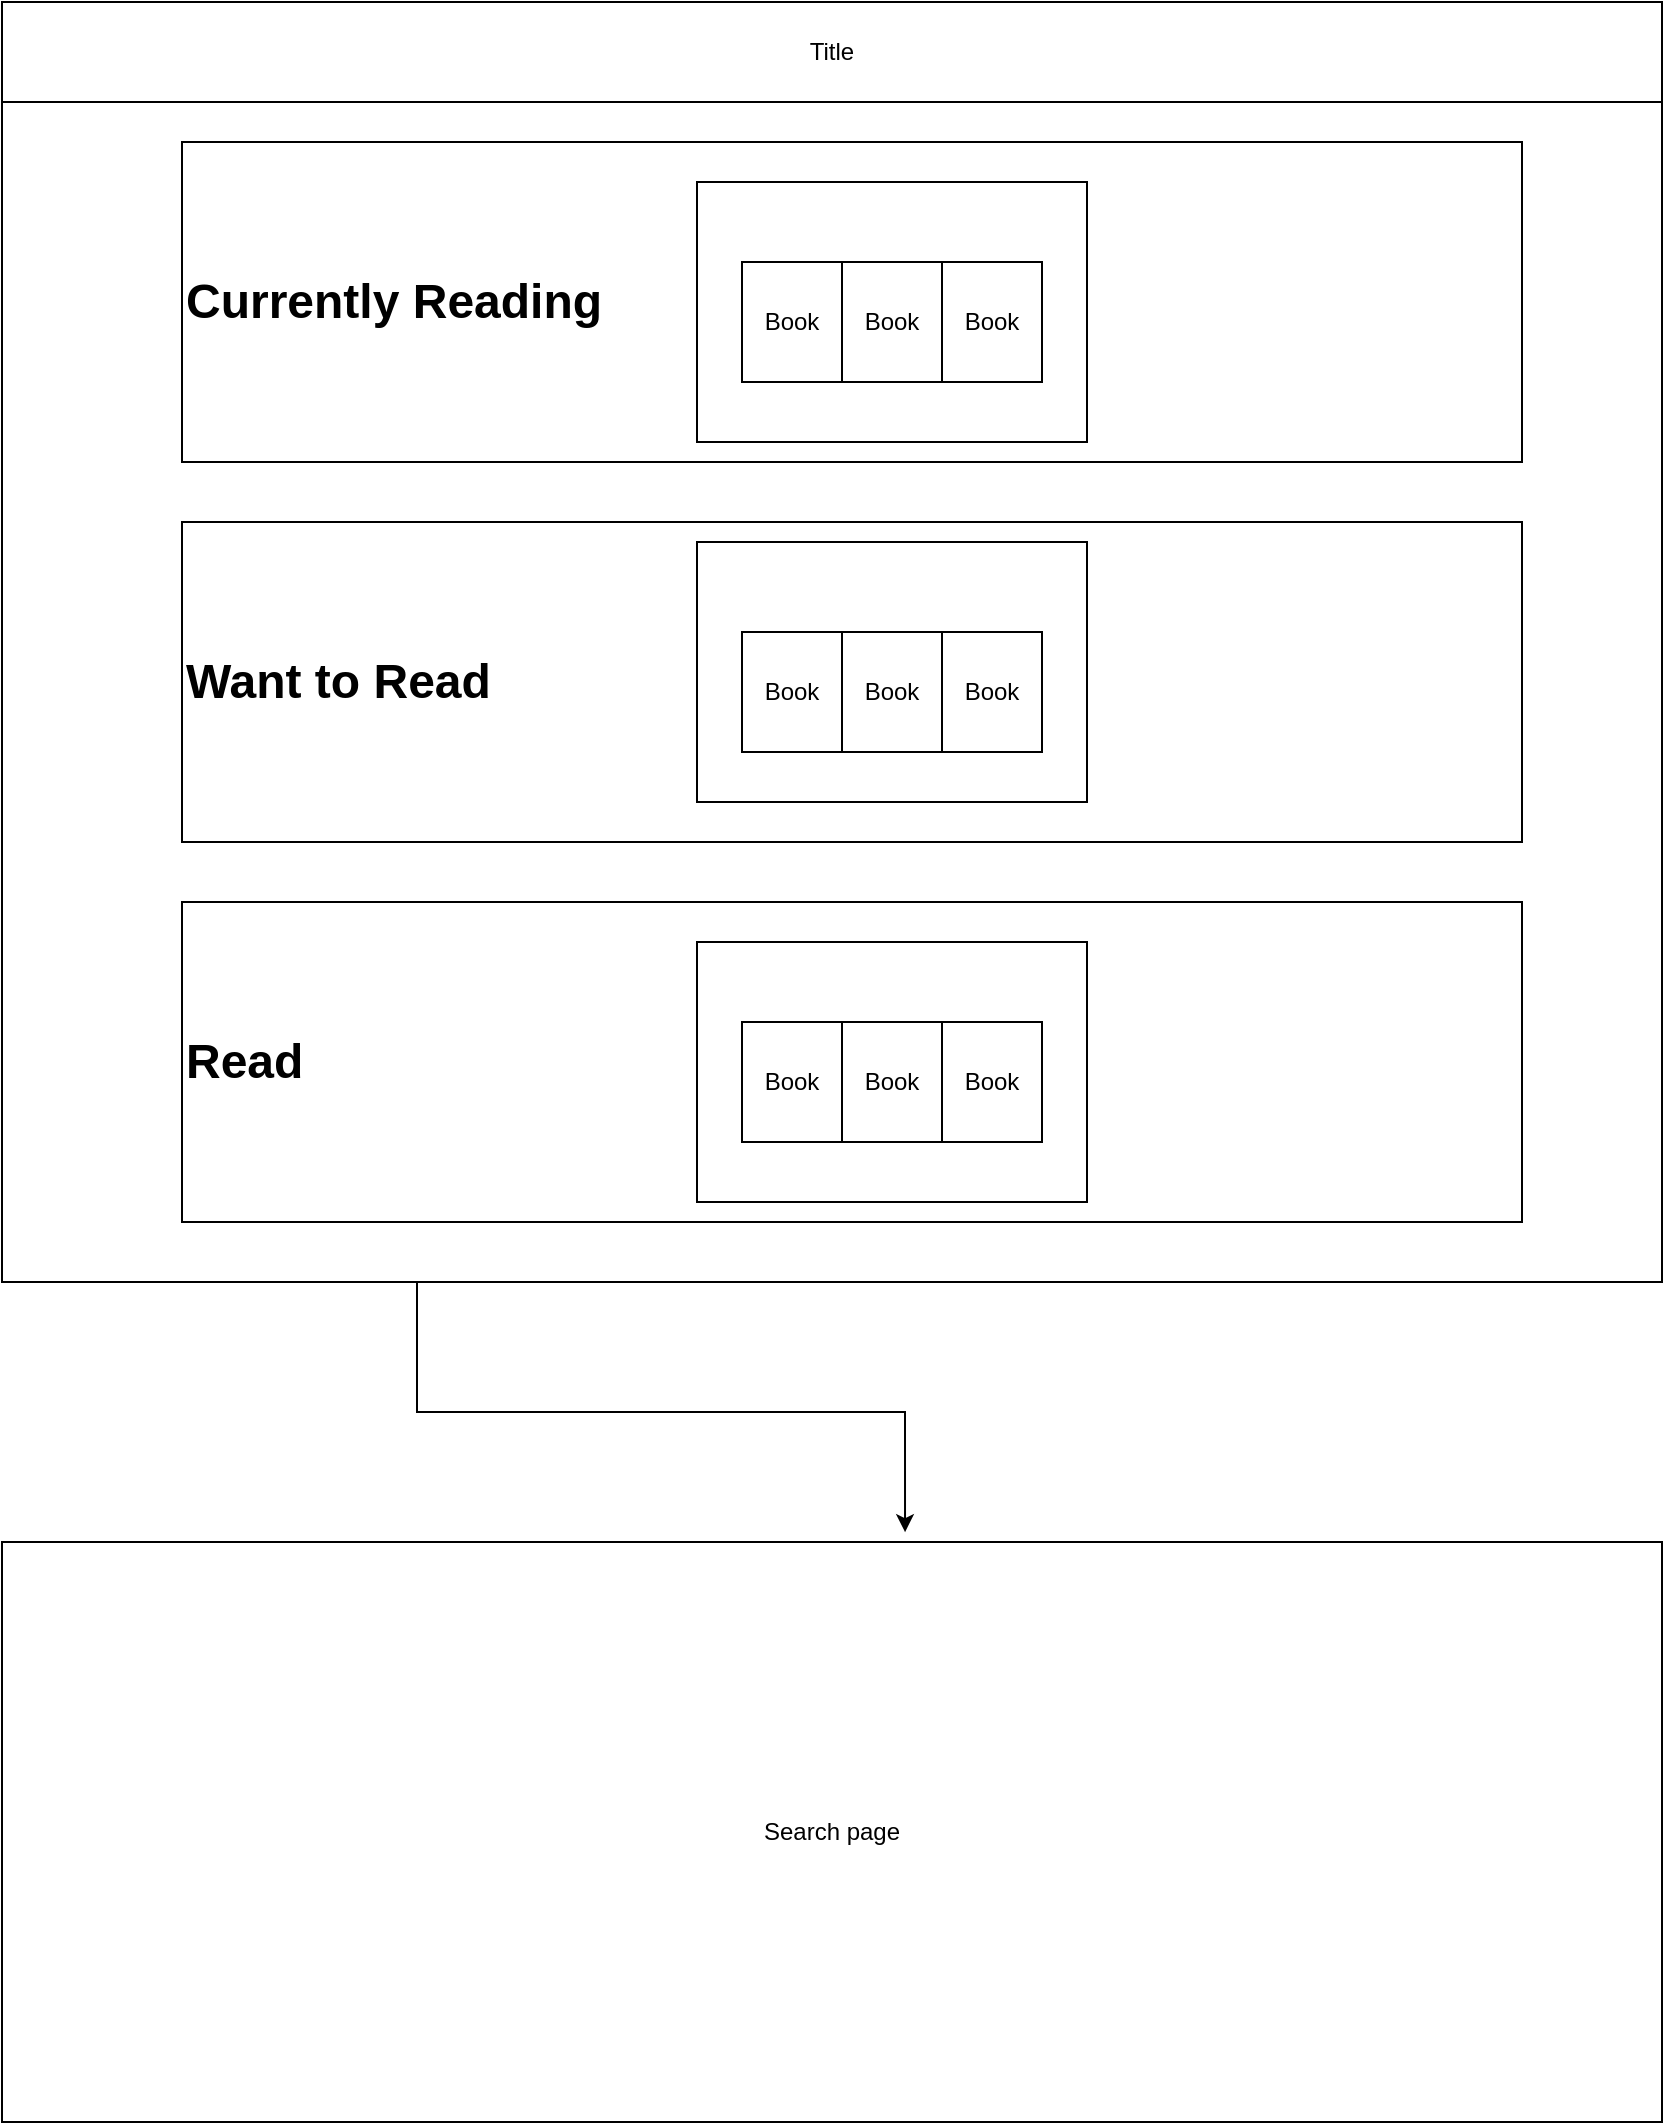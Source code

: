 <mxfile version="21.5.0" type="device">
  <diagram name="Page-1" id="S_2PA9SzlehRDYMQqpDL">
    <mxGraphModel dx="2074" dy="1116" grid="1" gridSize="10" guides="1" tooltips="1" connect="1" arrows="1" fold="1" page="1" pageScale="1" pageWidth="850" pageHeight="1100" math="0" shadow="0">
      <root>
        <mxCell id="0" />
        <mxCell id="1" parent="0" />
        <mxCell id="zqbJwgy498u2cQTdWAzz-14" style="edgeStyle=orthogonalEdgeStyle;rounded=0;orthogonalLoop=1;jettySize=auto;html=1;exitX=0.25;exitY=1;exitDx=0;exitDy=0;entryX=0.544;entryY=-0.017;entryDx=0;entryDy=0;entryPerimeter=0;" edge="1" parent="1" source="zqbJwgy498u2cQTdWAzz-1" target="zqbJwgy498u2cQTdWAzz-2">
          <mxGeometry relative="1" as="geometry" />
        </mxCell>
        <mxCell id="zqbJwgy498u2cQTdWAzz-1" value="Main Page" style="rounded=0;whiteSpace=wrap;html=1;" vertex="1" parent="1">
          <mxGeometry x="10" y="60" width="830" height="590" as="geometry" />
        </mxCell>
        <mxCell id="zqbJwgy498u2cQTdWAzz-2" value="Search page" style="rounded=0;whiteSpace=wrap;html=1;" vertex="1" parent="1">
          <mxGeometry x="10" y="780" width="830" height="290" as="geometry" />
        </mxCell>
        <mxCell id="zqbJwgy498u2cQTdWAzz-4" value="&lt;h1&gt;Currently Reading&lt;/h1&gt;" style="rounded=0;whiteSpace=wrap;html=1;align=left;" vertex="1" parent="1">
          <mxGeometry x="100" y="80" width="670" height="160" as="geometry" />
        </mxCell>
        <mxCell id="zqbJwgy498u2cQTdWAzz-15" value="&lt;h1&gt;Want to Read&lt;/h1&gt;" style="rounded=0;whiteSpace=wrap;html=1;align=left;" vertex="1" parent="1">
          <mxGeometry x="100" y="270" width="670" height="160" as="geometry" />
        </mxCell>
        <mxCell id="zqbJwgy498u2cQTdWAzz-16" value="&lt;h1&gt;Read&lt;/h1&gt;" style="rounded=0;whiteSpace=wrap;html=1;align=left;" vertex="1" parent="1">
          <mxGeometry x="100" y="460" width="670" height="160" as="geometry" />
        </mxCell>
        <mxCell id="zqbJwgy498u2cQTdWAzz-17" style="edgeStyle=orthogonalEdgeStyle;rounded=0;orthogonalLoop=1;jettySize=auto;html=1;exitX=0.5;exitY=1;exitDx=0;exitDy=0;" edge="1" parent="1" source="zqbJwgy498u2cQTdWAzz-1" target="zqbJwgy498u2cQTdWAzz-1">
          <mxGeometry relative="1" as="geometry" />
        </mxCell>
        <mxCell id="zqbJwgy498u2cQTdWAzz-22" value="Title" style="rounded=0;whiteSpace=wrap;html=1;" vertex="1" parent="1">
          <mxGeometry x="10" y="10" width="830" height="50" as="geometry" />
        </mxCell>
        <mxCell id="zqbJwgy498u2cQTdWAzz-39" value="Show books&lt;br&gt;" style="rounded=0;whiteSpace=wrap;html=1;" vertex="1" parent="1">
          <mxGeometry x="357.5" y="100" width="195" height="130" as="geometry" />
        </mxCell>
        <mxCell id="zqbJwgy498u2cQTdWAzz-26" value="Book&lt;br&gt;" style="rounded=0;whiteSpace=wrap;html=1;" vertex="1" parent="1">
          <mxGeometry x="380" y="140" width="50" height="60" as="geometry" />
        </mxCell>
        <mxCell id="zqbJwgy498u2cQTdWAzz-27" value="Book&lt;br&gt;" style="rounded=0;whiteSpace=wrap;html=1;" vertex="1" parent="1">
          <mxGeometry x="430" y="140" width="50" height="60" as="geometry" />
        </mxCell>
        <mxCell id="zqbJwgy498u2cQTdWAzz-30" value="Book&lt;br&gt;" style="rounded=0;whiteSpace=wrap;html=1;" vertex="1" parent="1">
          <mxGeometry x="480" y="140" width="50" height="60" as="geometry" />
        </mxCell>
        <mxCell id="zqbJwgy498u2cQTdWAzz-43" value="Show books&lt;br&gt;" style="rounded=0;whiteSpace=wrap;html=1;" vertex="1" parent="1">
          <mxGeometry x="357.5" y="280" width="195" height="130" as="geometry" />
        </mxCell>
        <mxCell id="zqbJwgy498u2cQTdWAzz-31" value="Book&lt;br&gt;" style="rounded=0;whiteSpace=wrap;html=1;" vertex="1" parent="1">
          <mxGeometry x="380" y="325" width="50" height="60" as="geometry" />
        </mxCell>
        <mxCell id="zqbJwgy498u2cQTdWAzz-32" value="Book&lt;br&gt;" style="rounded=0;whiteSpace=wrap;html=1;" vertex="1" parent="1">
          <mxGeometry x="430" y="325" width="50" height="60" as="geometry" />
        </mxCell>
        <mxCell id="zqbJwgy498u2cQTdWAzz-33" value="Book&lt;br&gt;" style="rounded=0;whiteSpace=wrap;html=1;" vertex="1" parent="1">
          <mxGeometry x="480" y="325" width="50" height="60" as="geometry" />
        </mxCell>
        <mxCell id="zqbJwgy498u2cQTdWAzz-44" value="Show books&lt;br&gt;" style="rounded=0;whiteSpace=wrap;html=1;" vertex="1" parent="1">
          <mxGeometry x="357.5" y="480" width="195" height="130" as="geometry" />
        </mxCell>
        <mxCell id="zqbJwgy498u2cQTdWAzz-34" value="Book&lt;br&gt;" style="rounded=0;whiteSpace=wrap;html=1;" vertex="1" parent="1">
          <mxGeometry x="380" y="520" width="50" height="60" as="geometry" />
        </mxCell>
        <mxCell id="zqbJwgy498u2cQTdWAzz-35" value="Book&lt;br&gt;" style="rounded=0;whiteSpace=wrap;html=1;" vertex="1" parent="1">
          <mxGeometry x="430" y="520" width="50" height="60" as="geometry" />
        </mxCell>
        <mxCell id="zqbJwgy498u2cQTdWAzz-36" value="Book&lt;br&gt;" style="rounded=0;whiteSpace=wrap;html=1;" vertex="1" parent="1">
          <mxGeometry x="480" y="520" width="50" height="60" as="geometry" />
        </mxCell>
      </root>
    </mxGraphModel>
  </diagram>
</mxfile>
